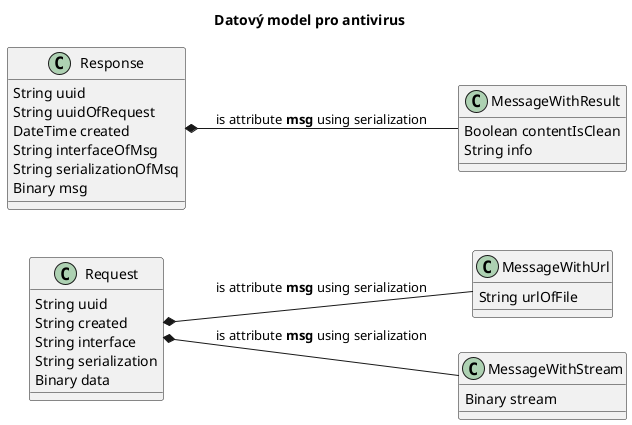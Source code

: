 @startuml
skinparam componentStyle uml2
left to right direction
title Datový model pro antivirus

class Request {
      String uuid
      String created
      String interface
      String serialization
      Binary data
}

class MessageWithUrl {
      String urlOfFile
}

class MessageWithStream {
      Binary stream
}

class Response {
      String uuid
      String uuidOfRequest
      DateTime created
      String interfaceOfMsg
      String serializationOfMsq
      Binary msg
}

class MessageWithResult {
      Boolean contentIsClean
      String info
}

Request *-- MessageWithUrl : is attribute <b>msg</b> using serialization
Request *-- MessageWithStream : is attribute <b>msg</b> using serialization

Response *-- MessageWithResult : is attribute <b>msg</b> using serialization

@enduml
